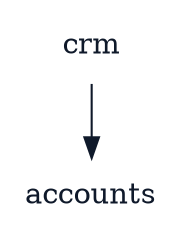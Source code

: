 /**
 * Example GraphViz file for the generation of a visual schema.
 * 
 *		To use:
 *
 *			dot -Tpng nexgen.dot -o nexgen.png
 *			setsid exo-open nexgen.png
 */
digraph G {
	// General Settings
	graph [
		truecolor=true
		bgcolor="#FFFFFF00"
		fontname = "Ubuntu"
	]
	node [
		shape=box
		style=filled
		fillcolor="#FFFFFF"
		color=transparent
		fontcolor="#0F192A"
	]
	edge [
		color="#0F192A"
	]
	// Just simple for now
	crm -> accounts;
}